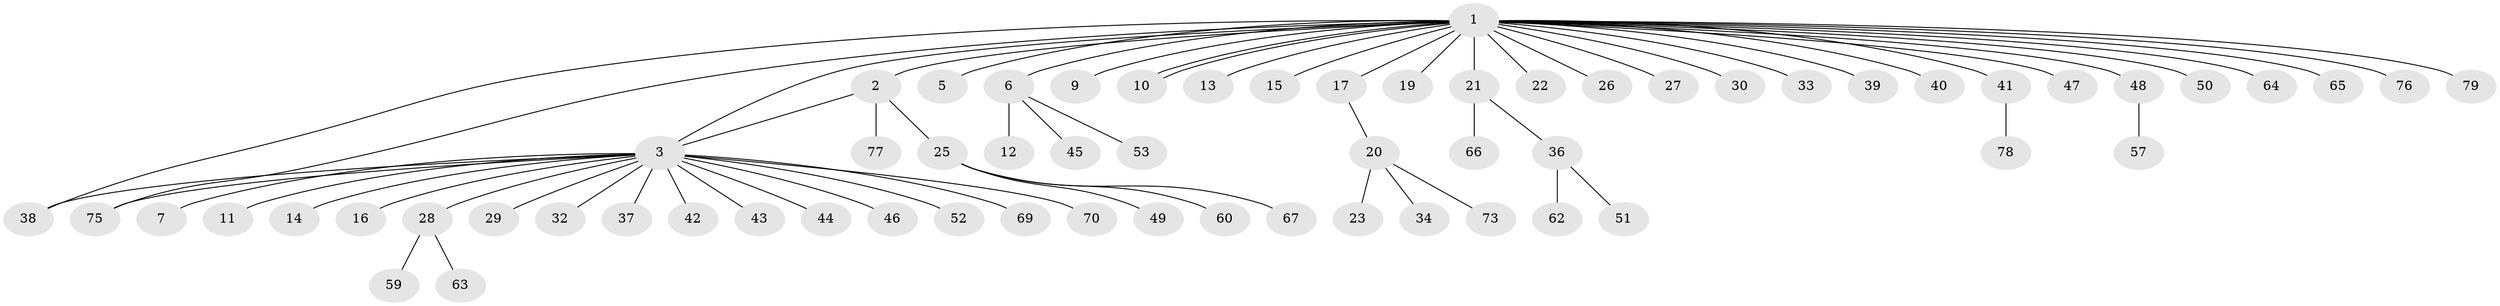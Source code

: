// original degree distribution, {31: 0.0125, 5: 0.05, 20: 0.0125, 1: 0.7125, 2: 0.15, 3: 0.025, 4: 0.0375}
// Generated by graph-tools (version 1.1) at 2025/41/03/06/25 10:41:51]
// undirected, 64 vertices, 67 edges
graph export_dot {
graph [start="1"]
  node [color=gray90,style=filled];
  1 [super="+24"];
  2 [super="+4"];
  3 [super="+8"];
  5 [super="+18"];
  6 [super="+71"];
  7;
  9;
  10;
  11;
  12;
  13;
  14;
  15;
  16;
  17 [super="+35"];
  19;
  20 [super="+31"];
  21 [super="+55"];
  22;
  23 [super="+56"];
  25 [super="+58"];
  26;
  27;
  28 [super="+54"];
  29;
  30;
  32;
  33 [super="+72"];
  34;
  36 [super="+68"];
  37;
  38;
  39;
  40;
  41 [super="+74"];
  42;
  43;
  44;
  45;
  46;
  47;
  48 [super="+80"];
  49;
  50;
  51;
  52;
  53;
  57;
  59 [super="+61"];
  60;
  62;
  63;
  64;
  65;
  66;
  67;
  69;
  70;
  73;
  75;
  76;
  77;
  78;
  79;
  1 -- 2;
  1 -- 3 [weight=2];
  1 -- 5;
  1 -- 6 [weight=2];
  1 -- 9;
  1 -- 10;
  1 -- 10;
  1 -- 13;
  1 -- 15;
  1 -- 17;
  1 -- 19;
  1 -- 21;
  1 -- 22;
  1 -- 26;
  1 -- 27;
  1 -- 30;
  1 -- 33;
  1 -- 38;
  1 -- 39;
  1 -- 40;
  1 -- 41;
  1 -- 47;
  1 -- 48;
  1 -- 50;
  1 -- 64;
  1 -- 65;
  1 -- 75;
  1 -- 79;
  1 -- 76;
  2 -- 3;
  2 -- 25;
  2 -- 77;
  3 -- 7;
  3 -- 11;
  3 -- 14;
  3 -- 16;
  3 -- 28;
  3 -- 29;
  3 -- 32;
  3 -- 37;
  3 -- 38;
  3 -- 42;
  3 -- 43;
  3 -- 44;
  3 -- 46;
  3 -- 52;
  3 -- 69;
  3 -- 70;
  3 -- 75;
  6 -- 12;
  6 -- 45;
  6 -- 53;
  17 -- 20;
  20 -- 23;
  20 -- 34;
  20 -- 73;
  21 -- 36;
  21 -- 66;
  25 -- 49;
  25 -- 60;
  25 -- 67;
  28 -- 59;
  28 -- 63;
  36 -- 51;
  36 -- 62;
  41 -- 78;
  48 -- 57;
}

